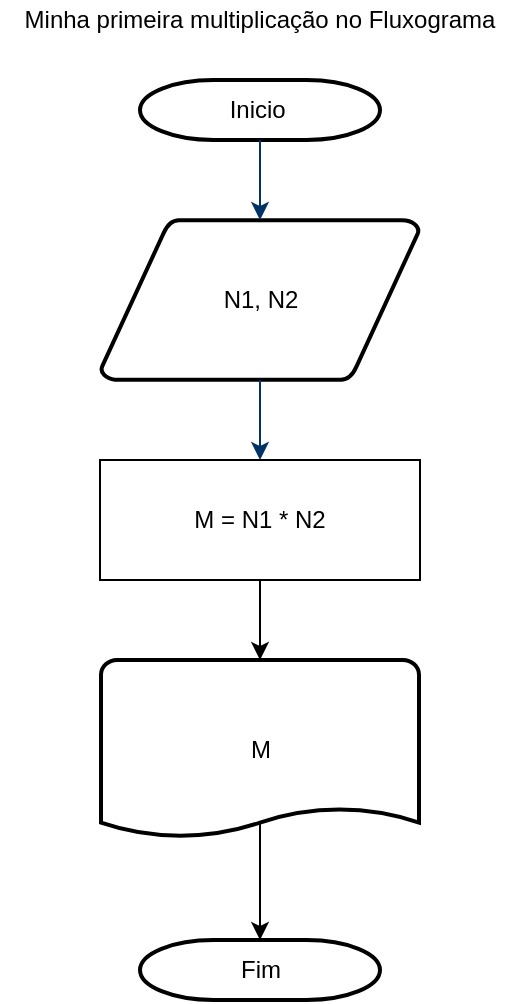 <mxfile version="14.4.4" type="github" pages="3">
  <diagram id="6a731a19-8d31-9384-78a2-239565b7b9f0" name="Multiplicação ">
    <mxGraphModel dx="1038" dy="580" grid="1" gridSize="10" guides="1" tooltips="1" connect="1" arrows="1" fold="1" page="1" pageScale="1" pageWidth="1169" pageHeight="827" background="#ffffff" math="0" shadow="0">
      <root>
        <mxCell id="0" />
        <mxCell id="1" parent="0" />
        <mxCell id="a5Fn9PMn-RLcfdS0vtMO-55" value="Inicio&amp;nbsp;" style="shape=mxgraph.flowchart.terminator;strokeWidth=2;gradientColor=none;gradientDirection=north;fontStyle=0;html=1;" vertex="1" parent="1">
          <mxGeometry x="420" y="50" width="120" height="30" as="geometry" />
        </mxCell>
        <mxCell id="a5Fn9PMn-RLcfdS0vtMO-56" value="N1, N2" style="shape=mxgraph.flowchart.data;strokeWidth=2;gradientColor=none;gradientDirection=north;fontStyle=0;html=1;" vertex="1" parent="1">
          <mxGeometry x="400.5" y="120" width="159" height="80" as="geometry" />
        </mxCell>
        <mxCell id="a5Fn9PMn-RLcfdS0vtMO-57" style="fontStyle=1;strokeColor=#003366;strokeWidth=1;html=1;" edge="1" parent="1" source="a5Fn9PMn-RLcfdS0vtMO-55" target="a5Fn9PMn-RLcfdS0vtMO-56">
          <mxGeometry relative="1" as="geometry" />
        </mxCell>
        <mxCell id="a5Fn9PMn-RLcfdS0vtMO-58" style="fontStyle=1;strokeColor=#003366;strokeWidth=1;html=1;" edge="1" parent="1" source="a5Fn9PMn-RLcfdS0vtMO-56">
          <mxGeometry relative="1" as="geometry">
            <mxPoint x="480" y="240" as="targetPoint" />
          </mxGeometry>
        </mxCell>
        <mxCell id="a5Fn9PMn-RLcfdS0vtMO-59" value="" style="edgeStyle=orthogonalEdgeStyle;rounded=0;orthogonalLoop=1;jettySize=auto;html=1;exitX=0.5;exitY=0.9;exitDx=0;exitDy=0;exitPerimeter=0;" edge="1" parent="1" source="a5Fn9PMn-RLcfdS0vtMO-60" target="a5Fn9PMn-RLcfdS0vtMO-61">
          <mxGeometry relative="1" as="geometry" />
        </mxCell>
        <mxCell id="a5Fn9PMn-RLcfdS0vtMO-60" value="M" style="shape=mxgraph.flowchart.document;strokeWidth=2;gradientColor=none;gradientDirection=north;fontStyle=0;html=1;" vertex="1" parent="1">
          <mxGeometry x="400.5" y="340" width="159" height="90" as="geometry" />
        </mxCell>
        <mxCell id="a5Fn9PMn-RLcfdS0vtMO-61" value="Fim" style="shape=mxgraph.flowchart.terminator;strokeWidth=2;gradientColor=none;gradientDirection=north;fontStyle=0;html=1;" vertex="1" parent="1">
          <mxGeometry x="420" y="480" width="120" height="30" as="geometry" />
        </mxCell>
        <mxCell id="a5Fn9PMn-RLcfdS0vtMO-62" value="" style="edgeStyle=orthogonalEdgeStyle;rounded=0;orthogonalLoop=1;jettySize=auto;html=1;" edge="1" parent="1" source="a5Fn9PMn-RLcfdS0vtMO-63" target="a5Fn9PMn-RLcfdS0vtMO-60">
          <mxGeometry relative="1" as="geometry" />
        </mxCell>
        <mxCell id="a5Fn9PMn-RLcfdS0vtMO-63" value="M = N1 * N2" style="rounded=0;whiteSpace=wrap;html=1;" vertex="1" parent="1">
          <mxGeometry x="400" y="240" width="160" height="60" as="geometry" />
        </mxCell>
        <mxCell id="a5Fn9PMn-RLcfdS0vtMO-64" value="Minha primeira multiplicação no Fluxograma" style="text;html=1;strokeColor=none;fillColor=none;align=center;verticalAlign=middle;whiteSpace=wrap;rounded=0;" vertex="1" parent="1">
          <mxGeometry x="350" y="10" width="260" height="20" as="geometry" />
        </mxCell>
      </root>
    </mxGraphModel>
  </diagram>
  <diagram id="QToCChp_9GCAbQACtDrp" name="Divisão ">
    <mxGraphModel dx="1038" dy="580" grid="1" gridSize="10" guides="1" tooltips="1" connect="1" arrows="1" fold="1" page="1" pageScale="1" pageWidth="827" pageHeight="1169" math="0" shadow="0">
      <root>
        <mxCell id="tLhoaPh2_ZiGkgjiTlhg-0" />
        <mxCell id="tLhoaPh2_ZiGkgjiTlhg-1" parent="tLhoaPh2_ZiGkgjiTlhg-0" />
        <mxCell id="tLhoaPh2_ZiGkgjiTlhg-2" value="Inicio&amp;nbsp;" style="shape=mxgraph.flowchart.terminator;strokeWidth=2;gradientColor=none;gradientDirection=north;fontStyle=0;html=1;" vertex="1" parent="tLhoaPh2_ZiGkgjiTlhg-1">
          <mxGeometry x="330" y="40" width="120" height="30" as="geometry" />
        </mxCell>
        <mxCell id="tLhoaPh2_ZiGkgjiTlhg-3" value="" style="edgeStyle=orthogonalEdgeStyle;rounded=0;orthogonalLoop=1;jettySize=auto;html=1;" edge="1" parent="tLhoaPh2_ZiGkgjiTlhg-1" source="tLhoaPh2_ZiGkgjiTlhg-4" target="tLhoaPh2_ZiGkgjiTlhg-12">
          <mxGeometry relative="1" as="geometry" />
        </mxCell>
        <mxCell id="tLhoaPh2_ZiGkgjiTlhg-4" value="N1, N2" style="shape=mxgraph.flowchart.data;strokeWidth=2;gradientColor=none;gradientDirection=north;fontStyle=0;html=1;" vertex="1" parent="tLhoaPh2_ZiGkgjiTlhg-1">
          <mxGeometry x="310.5" y="110" width="159" height="80" as="geometry" />
        </mxCell>
        <mxCell id="tLhoaPh2_ZiGkgjiTlhg-5" style="fontStyle=1;strokeColor=#003366;strokeWidth=1;html=1;" edge="1" parent="tLhoaPh2_ZiGkgjiTlhg-1" source="tLhoaPh2_ZiGkgjiTlhg-2" target="tLhoaPh2_ZiGkgjiTlhg-4">
          <mxGeometry relative="1" as="geometry" />
        </mxCell>
        <mxCell id="tLhoaPh2_ZiGkgjiTlhg-6" value="" style="edgeStyle=orthogonalEdgeStyle;rounded=0;orthogonalLoop=1;jettySize=auto;html=1;exitX=0.5;exitY=0.9;exitDx=0;exitDy=0;exitPerimeter=0;" edge="1" parent="tLhoaPh2_ZiGkgjiTlhg-1" source="tLhoaPh2_ZiGkgjiTlhg-7" target="tLhoaPh2_ZiGkgjiTlhg-8">
          <mxGeometry relative="1" as="geometry" />
        </mxCell>
        <mxCell id="tLhoaPh2_ZiGkgjiTlhg-7" value="M" style="shape=mxgraph.flowchart.document;strokeWidth=2;gradientColor=none;gradientDirection=north;fontStyle=0;html=1;" vertex="1" parent="tLhoaPh2_ZiGkgjiTlhg-1">
          <mxGeometry x="310" y="450" width="159" height="90" as="geometry" />
        </mxCell>
        <mxCell id="tLhoaPh2_ZiGkgjiTlhg-8" value="Fim" style="shape=mxgraph.flowchart.terminator;strokeWidth=2;gradientColor=none;gradientDirection=north;fontStyle=0;html=1;" vertex="1" parent="tLhoaPh2_ZiGkgjiTlhg-1">
          <mxGeometry x="329.5" y="590" width="120" height="30" as="geometry" />
        </mxCell>
        <mxCell id="tLhoaPh2_ZiGkgjiTlhg-9" value="" style="edgeStyle=orthogonalEdgeStyle;rounded=0;orthogonalLoop=1;jettySize=auto;html=1;" edge="1" parent="tLhoaPh2_ZiGkgjiTlhg-1" source="tLhoaPh2_ZiGkgjiTlhg-10" target="tLhoaPh2_ZiGkgjiTlhg-7">
          <mxGeometry relative="1" as="geometry" />
        </mxCell>
        <mxCell id="tLhoaPh2_ZiGkgjiTlhg-10" value="M = N1 / N2" style="rounded=0;whiteSpace=wrap;html=1;" vertex="1" parent="tLhoaPh2_ZiGkgjiTlhg-1">
          <mxGeometry x="309.5" y="350" width="160" height="60" as="geometry" />
        </mxCell>
        <mxCell id="tLhoaPh2_ZiGkgjiTlhg-11" value="Nao" style="edgeStyle=orthogonalEdgeStyle;rounded=0;orthogonalLoop=1;jettySize=auto;html=1;" edge="1" parent="tLhoaPh2_ZiGkgjiTlhg-1" source="tLhoaPh2_ZiGkgjiTlhg-12" target="tLhoaPh2_ZiGkgjiTlhg-10">
          <mxGeometry relative="1" as="geometry" />
        </mxCell>
        <mxCell id="tLhoaPh2_ZiGkgjiTlhg-12" value="N2 = 0 ?" style="rhombus;whiteSpace=wrap;html=1;" vertex="1" parent="tLhoaPh2_ZiGkgjiTlhg-1">
          <mxGeometry x="339.75" y="220" width="99.5" height="90" as="geometry" />
        </mxCell>
        <mxCell id="tLhoaPh2_ZiGkgjiTlhg-13" value="" style="edgeStyle=orthogonalEdgeStyle;rounded=0;orthogonalLoop=1;jettySize=auto;html=1;exitX=1;exitY=0.5;exitDx=0;exitDy=0;entryX=1;entryY=0.5;entryDx=0;entryDy=0;entryPerimeter=0;" edge="1" parent="tLhoaPh2_ZiGkgjiTlhg-1" source="tLhoaPh2_ZiGkgjiTlhg-12" target="tLhoaPh2_ZiGkgjiTlhg-8">
          <mxGeometry relative="1" as="geometry">
            <mxPoint x="590" y="260" as="sourcePoint" />
            <mxPoint x="590" y="600" as="targetPoint" />
            <Array as="points">
              <mxPoint x="600" y="265" />
              <mxPoint x="600" y="605" />
            </Array>
          </mxGeometry>
        </mxCell>
        <mxCell id="tLhoaPh2_ZiGkgjiTlhg-14" value="Sim" style="edgeLabel;html=1;align=center;verticalAlign=middle;resizable=0;points=[];" vertex="1" connectable="0" parent="tLhoaPh2_ZiGkgjiTlhg-13">
          <mxGeometry x="-0.743" y="-3" relative="1" as="geometry">
            <mxPoint as="offset" />
          </mxGeometry>
        </mxCell>
        <mxCell id="tLhoaPh2_ZiGkgjiTlhg-15" value="Na próxima vez digite um valor diferente&amp;nbsp; de&amp;nbsp; 0" style="edgeLabel;html=1;align=center;verticalAlign=middle;resizable=0;points=[];" vertex="1" connectable="0" parent="tLhoaPh2_ZiGkgjiTlhg-13">
          <mxGeometry x="-0.024" relative="1" as="geometry">
            <mxPoint x="10" as="offset" />
          </mxGeometry>
        </mxCell>
        <mxCell id="tLhoaPh2_ZiGkgjiTlhg-16" value="Minha primeira divisão no Fluxograma" style="text;html=1;strokeColor=none;fillColor=none;align=center;verticalAlign=middle;whiteSpace=wrap;rounded=0;" vertex="1" parent="tLhoaPh2_ZiGkgjiTlhg-1">
          <mxGeometry x="260" y="10" width="260" height="20" as="geometry" />
        </mxCell>
      </root>
    </mxGraphModel>
  </diagram>
  <diagram id="BCNwywVEkEQ1F_I4TY9C" name="Media aritmética">
    <mxGraphModel dx="1038" dy="580" grid="1" gridSize="10" guides="1" tooltips="1" connect="1" arrows="1" fold="1" page="1" pageScale="1" pageWidth="827" pageHeight="1169" math="0" shadow="0">
      <root>
        <mxCell id="yRPPhc2EwwSH46nKqoEv-0" />
        <mxCell id="yRPPhc2EwwSH46nKqoEv-1" parent="yRPPhc2EwwSH46nKqoEv-0" />
        <mxCell id="yRPPhc2EwwSH46nKqoEv-2" value="Inicio&amp;nbsp;" style="shape=mxgraph.flowchart.terminator;strokeWidth=2;gradientColor=none;gradientDirection=north;fontStyle=0;html=1;" vertex="1" parent="yRPPhc2EwwSH46nKqoEv-1">
          <mxGeometry x="354" y="70" width="120" height="30" as="geometry" />
        </mxCell>
        <mxCell id="yRPPhc2EwwSH46nKqoEv-3" value="N1, N2, N3" style="shape=mxgraph.flowchart.data;strokeWidth=2;gradientColor=none;gradientDirection=north;fontStyle=0;html=1;" vertex="1" parent="yRPPhc2EwwSH46nKqoEv-1">
          <mxGeometry x="334.5" y="140" width="159" height="80" as="geometry" />
        </mxCell>
        <mxCell id="yRPPhc2EwwSH46nKqoEv-4" style="fontStyle=1;strokeColor=#003366;strokeWidth=1;html=1;" edge="1" parent="yRPPhc2EwwSH46nKqoEv-1" source="yRPPhc2EwwSH46nKqoEv-2" target="yRPPhc2EwwSH46nKqoEv-3">
          <mxGeometry relative="1" as="geometry" />
        </mxCell>
        <mxCell id="yRPPhc2EwwSH46nKqoEv-5" style="fontStyle=1;strokeColor=#003366;strokeWidth=1;html=1;" edge="1" parent="yRPPhc2EwwSH46nKqoEv-1" source="yRPPhc2EwwSH46nKqoEv-3">
          <mxGeometry relative="1" as="geometry">
            <mxPoint x="414" y="260" as="targetPoint" />
          </mxGeometry>
        </mxCell>
        <mxCell id="yRPPhc2EwwSH46nKqoEv-6" value="" style="edgeStyle=orthogonalEdgeStyle;rounded=0;orthogonalLoop=1;jettySize=auto;html=1;exitX=0.5;exitY=0.9;exitDx=0;exitDy=0;exitPerimeter=0;" edge="1" parent="yRPPhc2EwwSH46nKqoEv-1" source="yRPPhc2EwwSH46nKqoEv-7" target="yRPPhc2EwwSH46nKqoEv-8">
          <mxGeometry relative="1" as="geometry" />
        </mxCell>
        <mxCell id="yRPPhc2EwwSH46nKqoEv-7" value="M" style="shape=mxgraph.flowchart.document;strokeWidth=2;gradientColor=none;gradientDirection=north;fontStyle=0;html=1;" vertex="1" parent="yRPPhc2EwwSH46nKqoEv-1">
          <mxGeometry x="334.5" y="360" width="159" height="90" as="geometry" />
        </mxCell>
        <mxCell id="yRPPhc2EwwSH46nKqoEv-8" value="Fim" style="shape=mxgraph.flowchart.terminator;strokeWidth=2;gradientColor=none;gradientDirection=north;fontStyle=0;html=1;" vertex="1" parent="yRPPhc2EwwSH46nKqoEv-1">
          <mxGeometry x="354" y="500" width="120" height="30" as="geometry" />
        </mxCell>
        <mxCell id="yRPPhc2EwwSH46nKqoEv-9" value="" style="edgeStyle=orthogonalEdgeStyle;rounded=0;orthogonalLoop=1;jettySize=auto;html=1;" edge="1" parent="yRPPhc2EwwSH46nKqoEv-1" source="yRPPhc2EwwSH46nKqoEv-10" target="yRPPhc2EwwSH46nKqoEv-7">
          <mxGeometry relative="1" as="geometry" />
        </mxCell>
        <mxCell id="yRPPhc2EwwSH46nKqoEv-10" value="M = (N1 * N2 * N3) / 3" style="rounded=0;whiteSpace=wrap;html=1;" vertex="1" parent="yRPPhc2EwwSH46nKqoEv-1">
          <mxGeometry x="334" y="260" width="160" height="60" as="geometry" />
        </mxCell>
        <mxCell id="yRPPhc2EwwSH46nKqoEv-11" value="Media aritmética no Fluxograma" style="text;html=1;strokeColor=none;fillColor=none;align=center;verticalAlign=middle;whiteSpace=wrap;rounded=0;" vertex="1" parent="yRPPhc2EwwSH46nKqoEv-1">
          <mxGeometry x="260" y="10" width="260" height="20" as="geometry" />
        </mxCell>
      </root>
    </mxGraphModel>
  </diagram>
</mxfile>
